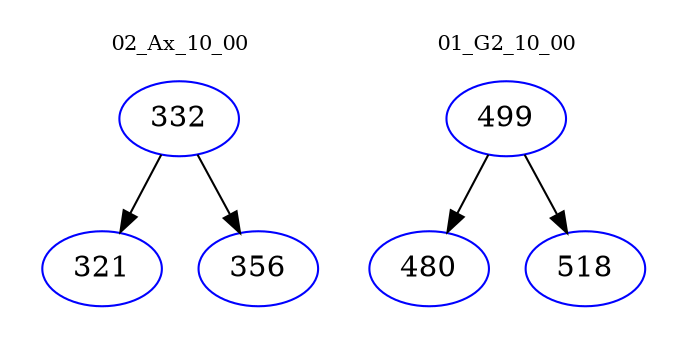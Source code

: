 digraph{
subgraph cluster_0 {
color = white
label = "02_Ax_10_00";
fontsize=10;
T0_332 [label="332", color="blue"]
T0_332 -> T0_321 [color="black"]
T0_321 [label="321", color="blue"]
T0_332 -> T0_356 [color="black"]
T0_356 [label="356", color="blue"]
}
subgraph cluster_1 {
color = white
label = "01_G2_10_00";
fontsize=10;
T1_499 [label="499", color="blue"]
T1_499 -> T1_480 [color="black"]
T1_480 [label="480", color="blue"]
T1_499 -> T1_518 [color="black"]
T1_518 [label="518", color="blue"]
}
}
